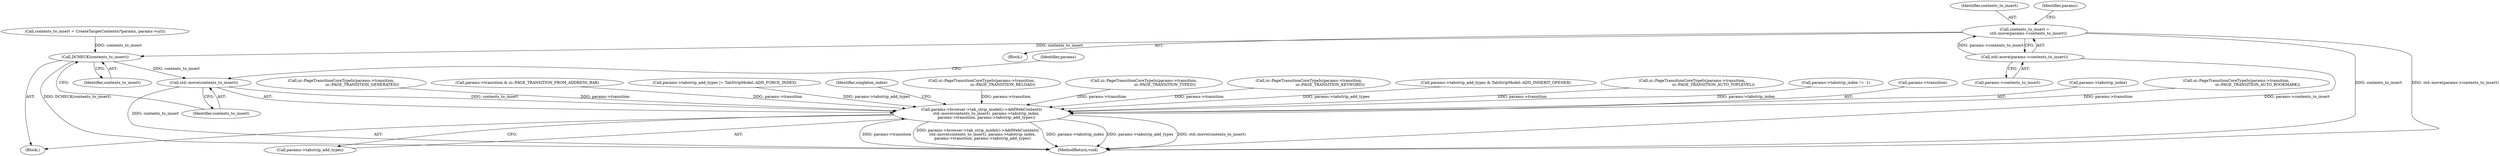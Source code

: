 digraph "0_Chrome_c552cd7b8a0862f6b3c8c6a07f98bda3721101eb_0@API" {
"1000303" [label="(Call,contents_to_insert =\n      std::move(params->contents_to_insert))"];
"1000305" [label="(Call,std::move(params->contents_to_insert))"];
"1000543" [label="(Call,DCHECK(contents_to_insert))"];
"1000546" [label="(Call,std::move(contents_to_insert))"];
"1000545" [label="(Call,params->browser->tab_strip_model()->AddWebContents(\n        std::move(contents_to_insert), params->tabstrip_index,\n        params->transition, params->tabstrip_add_types))"];
"1000554" [label="(Call,params->tabstrip_add_types)"];
"1000389" [label="(Call,ui::PageTransitionCoreTypeIs(params->transition,\n                                   ui::PAGE_TRANSITION_RELOAD))"];
"1000305" [label="(Call,std::move(params->contents_to_insert))"];
"1000102" [label="(Block,)"];
"1000365" [label="(Call,ui::PageTransitionCoreTypeIs(params->transition,\n                                   ui::PAGE_TRANSITION_TYPED))"];
"1000303" [label="(Call,contents_to_insert =\n      std::move(params->contents_to_insert))"];
"1000394" [label="(Call,ui::PageTransitionCoreTypeIs(params->transition,\n                                   ui::PAGE_TRANSITION_KEYWORD))"];
"1000494" [label="(Call,params->tabstrip_add_types & TabStripModel::ADD_INHERIT_OPENER)"];
"1000306" [label="(Call,params->contents_to_insert)"];
"1000383" [label="(Call,ui::PageTransitionCoreTypeIs(params->transition,\n                                   ui::PAGE_TRANSITION_AUTO_TOPLEVEL))"];
"1000543" [label="(Call,DCHECK(contents_to_insert))"];
"1000532" [label="(Call,params->tabstrip_index != -1)"];
"1000304" [label="(Identifier,contents_to_insert)"];
"1000551" [label="(Call,params->transition)"];
"1000548" [label="(Call,params->tabstrip_index)"];
"1000544" [label="(Identifier,contents_to_insert)"];
"1000371" [label="(Call,ui::PageTransitionCoreTypeIs(params->transition,\n                                   ui::PAGE_TRANSITION_AUTO_BOOKMARK))"];
"1000665" [label="(MethodReturn,void)"];
"1000417" [label="(Call,contents_to_insert = CreateTargetContents(*params, params->url))"];
"1000310" [label="(Identifier,params)"];
"1000377" [label="(Call,ui::PageTransitionCoreTypeIs(params->transition,\n                                   ui::PAGE_TRANSITION_GENERATED))"];
"1000546" [label="(Call,std::move(contents_to_insert))"];
"1000359" [label="(Call,params->transition & ui::PAGE_TRANSITION_FROM_ADDRESS_BAR)"];
"1000547" [label="(Identifier,contents_to_insert)"];
"1000549" [label="(Identifier,params)"];
"1000545" [label="(Call,params->browser->tab_strip_model()->AddWebContents(\n        std::move(contents_to_insert), params->tabstrip_index,\n        params->transition, params->tabstrip_add_types))"];
"1000538" [label="(Call,params->tabstrip_add_types |= TabStripModel::ADD_FORCE_INDEX)"];
"1000530" [label="(Block,)"];
"1000559" [label="(Identifier,singleton_index)"];
"1000303" -> "1000102"  [label="AST: "];
"1000303" -> "1000305"  [label="CFG: "];
"1000304" -> "1000303"  [label="AST: "];
"1000305" -> "1000303"  [label="AST: "];
"1000310" -> "1000303"  [label="CFG: "];
"1000303" -> "1000665"  [label="DDG: contents_to_insert"];
"1000303" -> "1000665"  [label="DDG: std::move(params->contents_to_insert)"];
"1000305" -> "1000303"  [label="DDG: params->contents_to_insert"];
"1000303" -> "1000543"  [label="DDG: contents_to_insert"];
"1000305" -> "1000306"  [label="CFG: "];
"1000306" -> "1000305"  [label="AST: "];
"1000305" -> "1000665"  [label="DDG: params->contents_to_insert"];
"1000543" -> "1000530"  [label="AST: "];
"1000543" -> "1000544"  [label="CFG: "];
"1000544" -> "1000543"  [label="AST: "];
"1000547" -> "1000543"  [label="CFG: "];
"1000543" -> "1000665"  [label="DDG: DCHECK(contents_to_insert)"];
"1000417" -> "1000543"  [label="DDG: contents_to_insert"];
"1000543" -> "1000546"  [label="DDG: contents_to_insert"];
"1000546" -> "1000545"  [label="AST: "];
"1000546" -> "1000547"  [label="CFG: "];
"1000547" -> "1000546"  [label="AST: "];
"1000549" -> "1000546"  [label="CFG: "];
"1000546" -> "1000665"  [label="DDG: contents_to_insert"];
"1000546" -> "1000545"  [label="DDG: contents_to_insert"];
"1000545" -> "1000530"  [label="AST: "];
"1000545" -> "1000554"  [label="CFG: "];
"1000548" -> "1000545"  [label="AST: "];
"1000551" -> "1000545"  [label="AST: "];
"1000554" -> "1000545"  [label="AST: "];
"1000559" -> "1000545"  [label="CFG: "];
"1000545" -> "1000665"  [label="DDG: params->tabstrip_index"];
"1000545" -> "1000665"  [label="DDG: params->tabstrip_add_types"];
"1000545" -> "1000665"  [label="DDG: std::move(contents_to_insert)"];
"1000545" -> "1000665"  [label="DDG: params->transition"];
"1000545" -> "1000665"  [label="DDG: params->browser->tab_strip_model()->AddWebContents(\n        std::move(contents_to_insert), params->tabstrip_index,\n        params->transition, params->tabstrip_add_types)"];
"1000532" -> "1000545"  [label="DDG: params->tabstrip_index"];
"1000383" -> "1000545"  [label="DDG: params->transition"];
"1000365" -> "1000545"  [label="DDG: params->transition"];
"1000389" -> "1000545"  [label="DDG: params->transition"];
"1000371" -> "1000545"  [label="DDG: params->transition"];
"1000394" -> "1000545"  [label="DDG: params->transition"];
"1000359" -> "1000545"  [label="DDG: params->transition"];
"1000377" -> "1000545"  [label="DDG: params->transition"];
"1000494" -> "1000545"  [label="DDG: params->tabstrip_add_types"];
"1000538" -> "1000545"  [label="DDG: params->tabstrip_add_types"];
}
